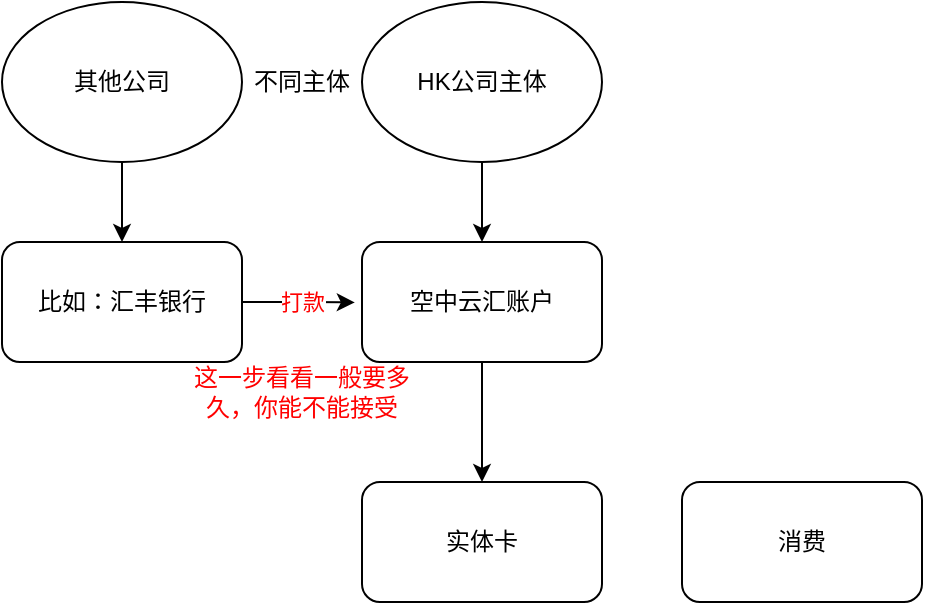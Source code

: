 <mxfile version="21.7.4" type="github">
  <diagram name="第 1 页" id="5jCbiO5w2h86ovcSRfh7">
    <mxGraphModel dx="941" dy="479" grid="1" gridSize="10" guides="1" tooltips="1" connect="1" arrows="1" fold="1" page="1" pageScale="1" pageWidth="827" pageHeight="1169" math="0" shadow="0">
      <root>
        <mxCell id="0" />
        <mxCell id="1" parent="0" />
        <mxCell id="riuzy1JRgLps-n3GGSRR-10" style="edgeStyle=orthogonalEdgeStyle;rounded=0;orthogonalLoop=1;jettySize=auto;html=1;exitX=0.5;exitY=1;exitDx=0;exitDy=0;" parent="1" source="riuzy1JRgLps-n3GGSRR-1" target="riuzy1JRgLps-n3GGSRR-9" edge="1">
          <mxGeometry relative="1" as="geometry" />
        </mxCell>
        <mxCell id="riuzy1JRgLps-n3GGSRR-1" value="空中云汇账户" style="rounded=1;whiteSpace=wrap;html=1;" parent="1" vertex="1">
          <mxGeometry x="280" y="200" width="120" height="60" as="geometry" />
        </mxCell>
        <mxCell id="riuzy1JRgLps-n3GGSRR-6" style="edgeStyle=orthogonalEdgeStyle;rounded=0;orthogonalLoop=1;jettySize=auto;html=1;exitX=0.5;exitY=1;exitDx=0;exitDy=0;" parent="1" source="riuzy1JRgLps-n3GGSRR-2" target="riuzy1JRgLps-n3GGSRR-1" edge="1">
          <mxGeometry relative="1" as="geometry" />
        </mxCell>
        <mxCell id="riuzy1JRgLps-n3GGSRR-2" value="HK公司主体" style="ellipse;whiteSpace=wrap;html=1;" parent="1" vertex="1">
          <mxGeometry x="280" y="80" width="120" height="80" as="geometry" />
        </mxCell>
        <mxCell id="riuzy1JRgLps-n3GGSRR-7" style="edgeStyle=orthogonalEdgeStyle;rounded=0;orthogonalLoop=1;jettySize=auto;html=1;exitX=0.5;exitY=1;exitDx=0;exitDy=0;entryX=0.5;entryY=0;entryDx=0;entryDy=0;" parent="1" source="riuzy1JRgLps-n3GGSRR-3" target="riuzy1JRgLps-n3GGSRR-5" edge="1">
          <mxGeometry relative="1" as="geometry" />
        </mxCell>
        <mxCell id="riuzy1JRgLps-n3GGSRR-3" value="其他公司" style="ellipse;whiteSpace=wrap;html=1;" parent="1" vertex="1">
          <mxGeometry x="100" y="80" width="120" height="80" as="geometry" />
        </mxCell>
        <mxCell id="riuzy1JRgLps-n3GGSRR-4" value="不同主体" style="text;html=1;strokeColor=none;fillColor=none;align=center;verticalAlign=middle;whiteSpace=wrap;rounded=0;" parent="1" vertex="1">
          <mxGeometry x="220" y="105" width="60" height="30" as="geometry" />
        </mxCell>
        <mxCell id="riuzy1JRgLps-n3GGSRR-8" value="打款" style="edgeStyle=orthogonalEdgeStyle;rounded=0;orthogonalLoop=1;jettySize=auto;html=1;exitX=1;exitY=0.5;exitDx=0;exitDy=0;entryX=-0.03;entryY=0.504;entryDx=0;entryDy=0;entryPerimeter=0;fontColor=#FF0000;" parent="1" source="riuzy1JRgLps-n3GGSRR-5" target="riuzy1JRgLps-n3GGSRR-1" edge="1">
          <mxGeometry x="0.081" relative="1" as="geometry">
            <mxPoint as="offset" />
          </mxGeometry>
        </mxCell>
        <mxCell id="riuzy1JRgLps-n3GGSRR-5" value="比如：汇丰银行" style="rounded=1;whiteSpace=wrap;html=1;" parent="1" vertex="1">
          <mxGeometry x="100" y="200" width="120" height="60" as="geometry" />
        </mxCell>
        <mxCell id="riuzy1JRgLps-n3GGSRR-9" value="实体卡" style="rounded=1;whiteSpace=wrap;html=1;" parent="1" vertex="1">
          <mxGeometry x="280" y="320" width="120" height="60" as="geometry" />
        </mxCell>
        <mxCell id="riuzy1JRgLps-n3GGSRR-11" value="消费" style="rounded=1;whiteSpace=wrap;html=1;" parent="1" vertex="1">
          <mxGeometry x="440" y="320" width="120" height="60" as="geometry" />
        </mxCell>
        <mxCell id="riuzy1JRgLps-n3GGSRR-12" value="这一步看看一般要多久，你能不能接受" style="text;html=1;strokeColor=none;fillColor=none;align=center;verticalAlign=middle;whiteSpace=wrap;rounded=0;fontColor=#FF0000;" parent="1" vertex="1">
          <mxGeometry x="185" y="260" width="130" height="30" as="geometry" />
        </mxCell>
      </root>
    </mxGraphModel>
  </diagram>
</mxfile>
